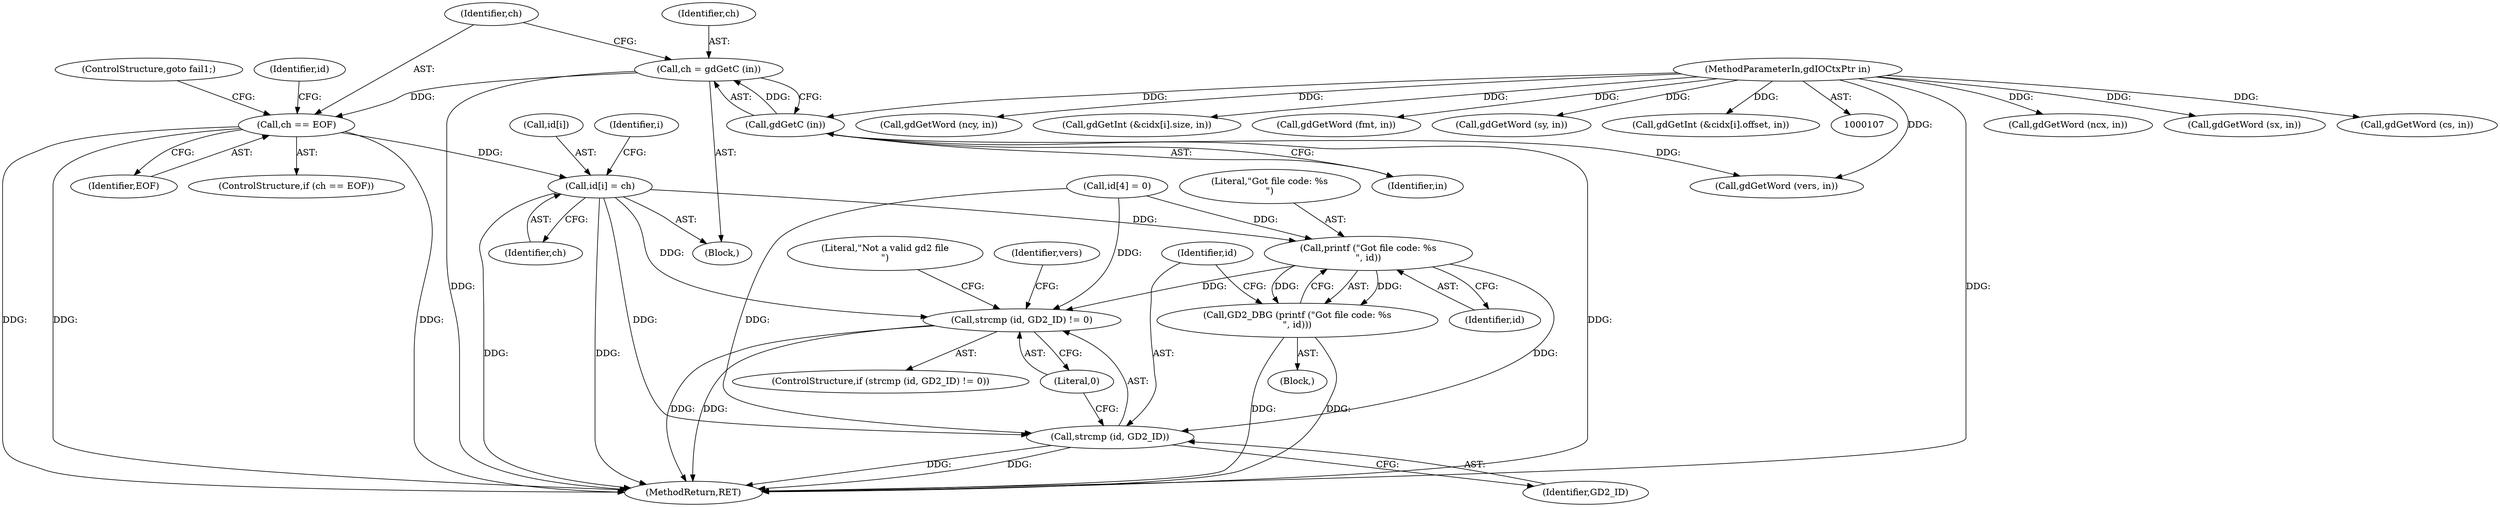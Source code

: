 digraph "0_libgd_69d2fd2c597ffc0c217de1238b9bf4d4bceba8e6@array" {
"1000147" [label="(Call,id[i] = ch)"];
"1000142" [label="(Call,ch == EOF)"];
"1000137" [label="(Call,ch = gdGetC (in))"];
"1000139" [label="(Call,gdGetC (in))"];
"1000108" [label="(MethodParameterIn,gdIOCtxPtr in)"];
"1000158" [label="(Call,printf (\"Got file code: %s\n\", id))"];
"1000157" [label="(Call,GD2_DBG (printf (\"Got file code: %s\n\", id)))"];
"1000162" [label="(Call,strcmp (id, GD2_ID) != 0)"];
"1000163" [label="(Call,strcmp (id, GD2_ID))"];
"1000160" [label="(Identifier,id)"];
"1000138" [label="(Identifier,ch)"];
"1000301" [label="(Call,gdGetWord (ncx, in))"];
"1000204" [label="(Call,gdGetWord (sx, in))"];
"1000157" [label="(Call,GD2_DBG (printf (\"Got file code: %s\n\", id)))"];
"1000151" [label="(Identifier,ch)"];
"1000148" [label="(Call,id[i])"];
"1000147" [label="(Call,id[i] = ch)"];
"1000158" [label="(Call,printf (\"Got file code: %s\n\", id))"];
"1000231" [label="(Call,gdGetWord (cs, in))"];
"1000146" [label="(ControlStructure,goto fail1;)"];
"1000164" [label="(Identifier,id)"];
"1000140" [label="(Identifier,in)"];
"1000162" [label="(Call,strcmp (id, GD2_ID) != 0)"];
"1000314" [label="(Call,gdGetWord (ncy, in))"];
"1000175" [label="(Identifier,vers)"];
"1000137" [label="(Call,ch = gdGetC (in))"];
"1000423" [label="(Call,gdGetInt (&cidx[i].size, in))"];
"1000135" [label="(Identifier,i)"];
"1000161" [label="(ControlStructure,if (strcmp (id, GD2_ID) != 0))"];
"1000261" [label="(Call,gdGetWord (fmt, in))"];
"1000214" [label="(Call,gdGetWord (sy, in))"];
"1000466" [label="(MethodReturn,RET)"];
"1000174" [label="(Call,gdGetWord (vers, in))"];
"1000136" [label="(Block,)"];
"1000149" [label="(Identifier,id)"];
"1000144" [label="(Identifier,EOF)"];
"1000410" [label="(Call,gdGetInt (&cidx[i].offset, in))"];
"1000142" [label="(Call,ch == EOF)"];
"1000139" [label="(Call,gdGetC (in))"];
"1000159" [label="(Literal,\"Got file code: %s\n\")"];
"1000117" [label="(Block,)"];
"1000163" [label="(Call,strcmp (id, GD2_ID))"];
"1000108" [label="(MethodParameterIn,gdIOCtxPtr in)"];
"1000141" [label="(ControlStructure,if (ch == EOF))"];
"1000152" [label="(Call,id[4] = 0)"];
"1000166" [label="(Literal,0)"];
"1000165" [label="(Identifier,GD2_ID)"];
"1000143" [label="(Identifier,ch)"];
"1000170" [label="(Literal,\"Not a valid gd2 file\n\")"];
"1000147" -> "1000136"  [label="AST: "];
"1000147" -> "1000151"  [label="CFG: "];
"1000148" -> "1000147"  [label="AST: "];
"1000151" -> "1000147"  [label="AST: "];
"1000135" -> "1000147"  [label="CFG: "];
"1000147" -> "1000466"  [label="DDG: "];
"1000147" -> "1000466"  [label="DDG: "];
"1000142" -> "1000147"  [label="DDG: "];
"1000147" -> "1000158"  [label="DDG: "];
"1000147" -> "1000162"  [label="DDG: "];
"1000147" -> "1000163"  [label="DDG: "];
"1000142" -> "1000141"  [label="AST: "];
"1000142" -> "1000144"  [label="CFG: "];
"1000143" -> "1000142"  [label="AST: "];
"1000144" -> "1000142"  [label="AST: "];
"1000146" -> "1000142"  [label="CFG: "];
"1000149" -> "1000142"  [label="CFG: "];
"1000142" -> "1000466"  [label="DDG: "];
"1000142" -> "1000466"  [label="DDG: "];
"1000142" -> "1000466"  [label="DDG: "];
"1000137" -> "1000142"  [label="DDG: "];
"1000137" -> "1000136"  [label="AST: "];
"1000137" -> "1000139"  [label="CFG: "];
"1000138" -> "1000137"  [label="AST: "];
"1000139" -> "1000137"  [label="AST: "];
"1000143" -> "1000137"  [label="CFG: "];
"1000137" -> "1000466"  [label="DDG: "];
"1000139" -> "1000137"  [label="DDG: "];
"1000139" -> "1000140"  [label="CFG: "];
"1000140" -> "1000139"  [label="AST: "];
"1000139" -> "1000466"  [label="DDG: "];
"1000108" -> "1000139"  [label="DDG: "];
"1000139" -> "1000174"  [label="DDG: "];
"1000108" -> "1000107"  [label="AST: "];
"1000108" -> "1000466"  [label="DDG: "];
"1000108" -> "1000174"  [label="DDG: "];
"1000108" -> "1000204"  [label="DDG: "];
"1000108" -> "1000214"  [label="DDG: "];
"1000108" -> "1000231"  [label="DDG: "];
"1000108" -> "1000261"  [label="DDG: "];
"1000108" -> "1000301"  [label="DDG: "];
"1000108" -> "1000314"  [label="DDG: "];
"1000108" -> "1000410"  [label="DDG: "];
"1000108" -> "1000423"  [label="DDG: "];
"1000158" -> "1000157"  [label="AST: "];
"1000158" -> "1000160"  [label="CFG: "];
"1000159" -> "1000158"  [label="AST: "];
"1000160" -> "1000158"  [label="AST: "];
"1000157" -> "1000158"  [label="CFG: "];
"1000158" -> "1000157"  [label="DDG: "];
"1000158" -> "1000157"  [label="DDG: "];
"1000152" -> "1000158"  [label="DDG: "];
"1000158" -> "1000162"  [label="DDG: "];
"1000158" -> "1000163"  [label="DDG: "];
"1000157" -> "1000117"  [label="AST: "];
"1000164" -> "1000157"  [label="CFG: "];
"1000157" -> "1000466"  [label="DDG: "];
"1000157" -> "1000466"  [label="DDG: "];
"1000162" -> "1000161"  [label="AST: "];
"1000162" -> "1000166"  [label="CFG: "];
"1000163" -> "1000162"  [label="AST: "];
"1000166" -> "1000162"  [label="AST: "];
"1000170" -> "1000162"  [label="CFG: "];
"1000175" -> "1000162"  [label="CFG: "];
"1000162" -> "1000466"  [label="DDG: "];
"1000162" -> "1000466"  [label="DDG: "];
"1000152" -> "1000162"  [label="DDG: "];
"1000163" -> "1000165"  [label="CFG: "];
"1000164" -> "1000163"  [label="AST: "];
"1000165" -> "1000163"  [label="AST: "];
"1000166" -> "1000163"  [label="CFG: "];
"1000163" -> "1000466"  [label="DDG: "];
"1000163" -> "1000466"  [label="DDG: "];
"1000152" -> "1000163"  [label="DDG: "];
}
